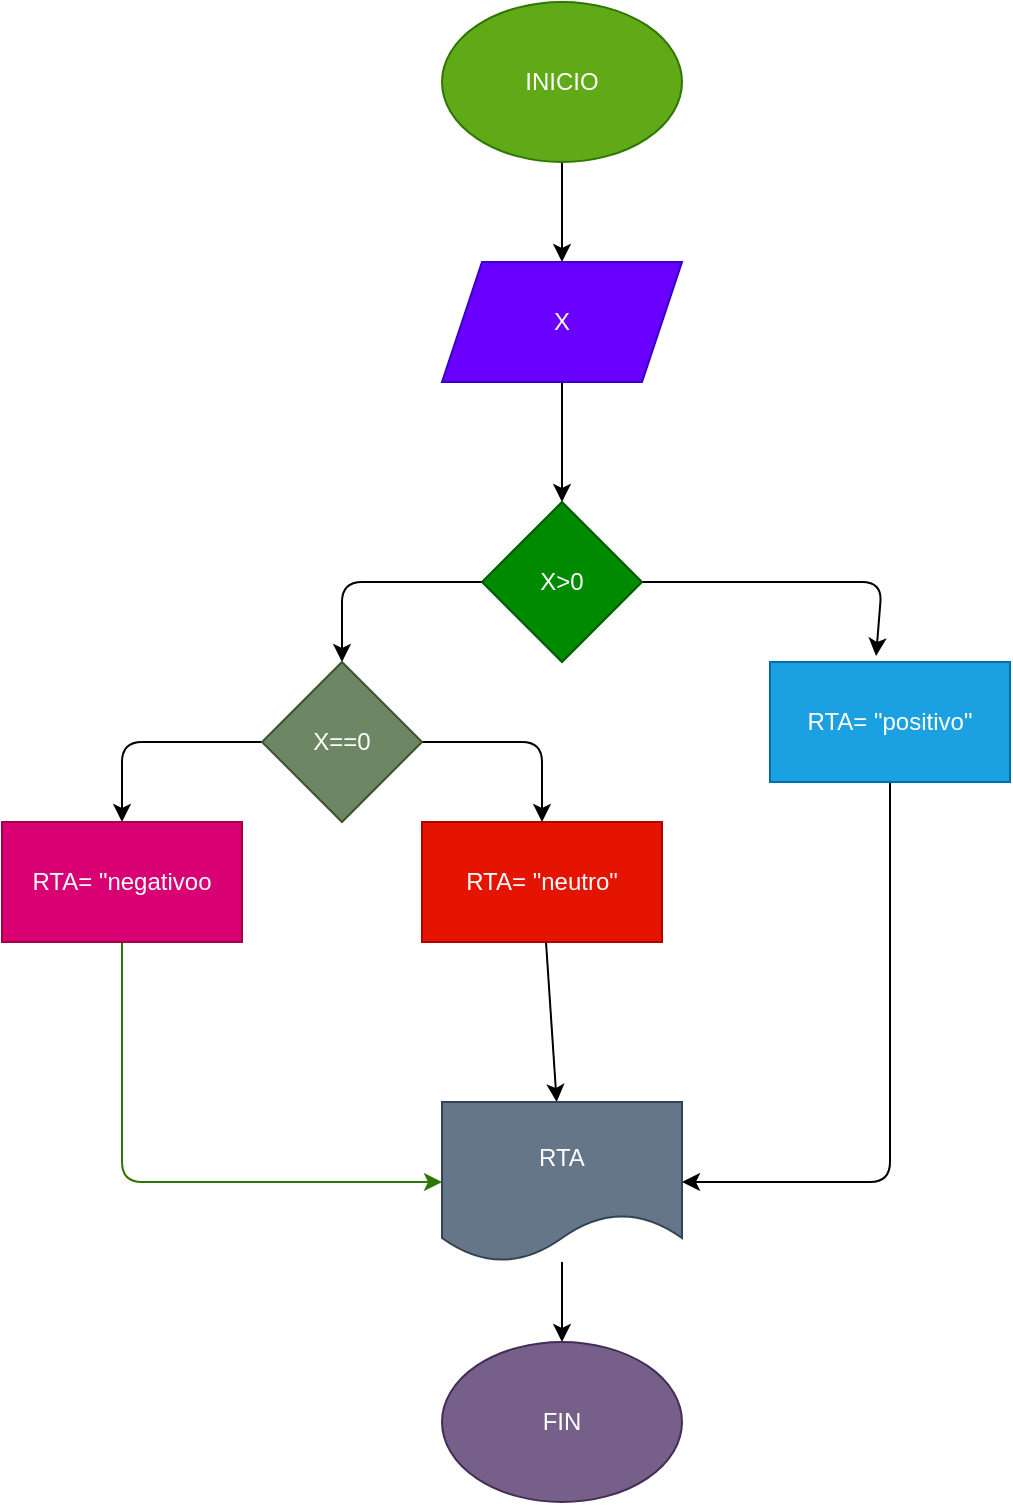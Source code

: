 <mxfile>
    <diagram id="nw448tmqnqKz1RYC8JV9" name="Página-1">
        <mxGraphModel dx="662" dy="411" grid="1" gridSize="10" guides="1" tooltips="1" connect="1" arrows="1" fold="1" page="1" pageScale="1" pageWidth="827" pageHeight="1169" math="0" shadow="0">
            <root>
                <mxCell id="0"/>
                <mxCell id="1" parent="0"/>
                <mxCell id="4" value="" style="edgeStyle=none;html=1;" edge="1" parent="1" source="2" target="3">
                    <mxGeometry relative="1" as="geometry"/>
                </mxCell>
                <mxCell id="2" value="INICIO" style="ellipse;whiteSpace=wrap;html=1;fillColor=#60a917;fontColor=#ffffff;strokeColor=#2D7600;" vertex="1" parent="1">
                    <mxGeometry x="250" y="20" width="120" height="80" as="geometry"/>
                </mxCell>
                <mxCell id="6" value="" style="edgeStyle=none;html=1;" edge="1" parent="1" source="3">
                    <mxGeometry relative="1" as="geometry">
                        <mxPoint x="310" y="270" as="targetPoint"/>
                    </mxGeometry>
                </mxCell>
                <mxCell id="3" value="X" style="shape=parallelogram;perimeter=parallelogramPerimeter;whiteSpace=wrap;html=1;fixedSize=1;fillColor=#6a00ff;fontColor=#ffffff;strokeColor=#3700CC;" vertex="1" parent="1">
                    <mxGeometry x="250" y="150" width="120" height="60" as="geometry"/>
                </mxCell>
                <mxCell id="9" style="edgeStyle=none;html=1;entryX=0.5;entryY=0;entryDx=0;entryDy=0;" edge="1" parent="1" source="7" target="8">
                    <mxGeometry relative="1" as="geometry">
                        <Array as="points">
                            <mxPoint x="200" y="310"/>
                        </Array>
                    </mxGeometry>
                </mxCell>
                <mxCell id="11" style="edgeStyle=none;html=1;entryX=0.442;entryY=-0.05;entryDx=0;entryDy=0;entryPerimeter=0;" edge="1" parent="1" source="7" target="10">
                    <mxGeometry relative="1" as="geometry">
                        <mxPoint x="460" y="340" as="targetPoint"/>
                        <Array as="points">
                            <mxPoint x="470" y="310"/>
                        </Array>
                    </mxGeometry>
                </mxCell>
                <mxCell id="7" value="X&amp;gt;0" style="rhombus;whiteSpace=wrap;html=1;fillColor=#008a00;fontColor=#ffffff;strokeColor=#005700;" vertex="1" parent="1">
                    <mxGeometry x="270" y="270" width="80" height="80" as="geometry"/>
                </mxCell>
                <mxCell id="13" style="edgeStyle=none;html=1;entryX=0.5;entryY=0;entryDx=0;entryDy=0;" edge="1" parent="1" source="8" target="12">
                    <mxGeometry relative="1" as="geometry">
                        <Array as="points">
                            <mxPoint x="90" y="390"/>
                        </Array>
                    </mxGeometry>
                </mxCell>
                <mxCell id="15" style="edgeStyle=none;html=1;entryX=0.5;entryY=0;entryDx=0;entryDy=0;" edge="1" parent="1" source="8" target="14">
                    <mxGeometry relative="1" as="geometry">
                        <Array as="points">
                            <mxPoint x="300" y="390"/>
                        </Array>
                    </mxGeometry>
                </mxCell>
                <mxCell id="8" value="X==0" style="rhombus;whiteSpace=wrap;html=1;fillColor=#6d8764;fontColor=#ffffff;strokeColor=#3A5431;" vertex="1" parent="1">
                    <mxGeometry x="160" y="350" width="80" height="80" as="geometry"/>
                </mxCell>
                <mxCell id="17" style="edgeStyle=none;html=1;entryX=1;entryY=0.5;entryDx=0;entryDy=0;" edge="1" parent="1" source="10" target="16">
                    <mxGeometry relative="1" as="geometry">
                        <Array as="points">
                            <mxPoint x="474" y="610"/>
                        </Array>
                    </mxGeometry>
                </mxCell>
                <mxCell id="10" value="RTA= &quot;positivo&quot;" style="rounded=0;whiteSpace=wrap;html=1;fillColor=#1ba1e2;fontColor=#ffffff;strokeColor=#006EAF;" vertex="1" parent="1">
                    <mxGeometry x="414" y="350" width="120" height="60" as="geometry"/>
                </mxCell>
                <mxCell id="19" style="edgeStyle=none;html=1;entryX=0;entryY=0.5;entryDx=0;entryDy=0;fillColor=#60a917;strokeColor=#2D7600;" edge="1" parent="1" source="12" target="16">
                    <mxGeometry relative="1" as="geometry">
                        <Array as="points">
                            <mxPoint x="90" y="610"/>
                        </Array>
                    </mxGeometry>
                </mxCell>
                <mxCell id="12" value="RTA= &quot;negativoo" style="rounded=0;whiteSpace=wrap;html=1;fillColor=#d80073;fontColor=#ffffff;strokeColor=#A50040;" vertex="1" parent="1">
                    <mxGeometry x="30" y="430" width="120" height="60" as="geometry"/>
                </mxCell>
                <mxCell id="18" style="edgeStyle=none;html=1;" edge="1" parent="1" source="14" target="16">
                    <mxGeometry relative="1" as="geometry"/>
                </mxCell>
                <mxCell id="14" value="RTA= &quot;neutro&quot;" style="rounded=0;whiteSpace=wrap;html=1;fillColor=#e51400;fontColor=#ffffff;strokeColor=#B20000;" vertex="1" parent="1">
                    <mxGeometry x="240" y="430" width="120" height="60" as="geometry"/>
                </mxCell>
                <mxCell id="21" value="" style="edgeStyle=none;html=1;" edge="1" parent="1" source="16" target="20">
                    <mxGeometry relative="1" as="geometry"/>
                </mxCell>
                <mxCell id="16" value="RTA" style="shape=document;whiteSpace=wrap;html=1;boundedLbl=1;fillColor=#647687;fontColor=#ffffff;strokeColor=#314354;" vertex="1" parent="1">
                    <mxGeometry x="250" y="570" width="120" height="80" as="geometry"/>
                </mxCell>
                <mxCell id="20" value="FIN" style="ellipse;whiteSpace=wrap;html=1;fillColor=#76608a;fontColor=#ffffff;strokeColor=#432D57;" vertex="1" parent="1">
                    <mxGeometry x="250" y="690" width="120" height="80" as="geometry"/>
                </mxCell>
            </root>
        </mxGraphModel>
    </diagram>
</mxfile>